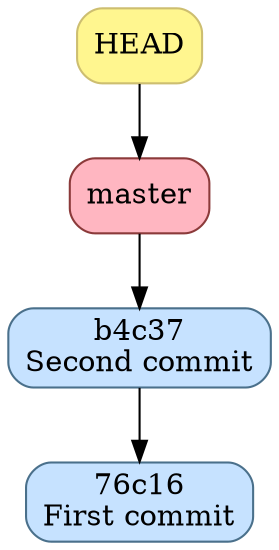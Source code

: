 digraph "git history" {
	"master" [shape="box",style="rounded,filled",color="indianred4", fillcolor="lightpink", label="master"];
	"master" -> "b4c37";
	"HEAD" [shape="box",style="rounded,filled",color="lightgoldenrod3", fillcolor="khaki1", label="HEAD"];
	"HEAD" -> "master";
	"76c16" [shape="box",style="rounded,filled",color="skyblue4", fillcolor="slategray1", label="76c16\nFirst commit"];
	"b4c37" [shape="box",style="rounded,filled",color="skyblue4", fillcolor="slategray1", label="b4c37\nSecond commit"];
	"b4c37" -> "76c16";
}

